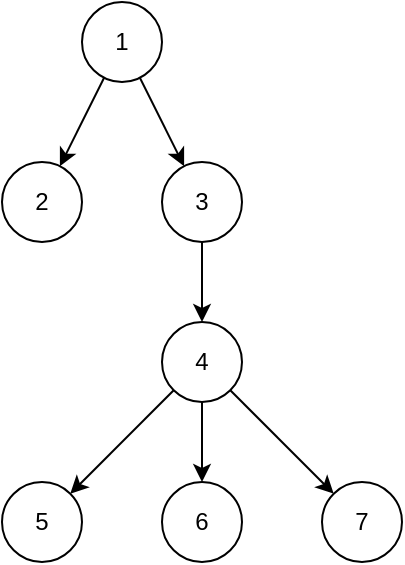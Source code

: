 <mxfile version="14.6.9" type="device"><diagram id="xFKs3bBO8UUMf4OKwCId" name="Page-1"><mxGraphModel dx="1422" dy="801" grid="1" gridSize="10" guides="1" tooltips="1" connect="1" arrows="1" fold="1" page="1" pageScale="1" pageWidth="850" pageHeight="1100" math="0" shadow="0"><root><mxCell id="0"/><mxCell id="1" parent="0"/><mxCell id="XvQlGE_LF-HNAjGivGx_-1" value="1" style="ellipse;whiteSpace=wrap;html=1;aspect=fixed;" vertex="1" parent="1"><mxGeometry x="400" y="80" width="40" height="40" as="geometry"/></mxCell><mxCell id="XvQlGE_LF-HNAjGivGx_-2" value="2" style="ellipse;whiteSpace=wrap;html=1;aspect=fixed;" vertex="1" parent="1"><mxGeometry x="360" y="160" width="40" height="40" as="geometry"/></mxCell><mxCell id="XvQlGE_LF-HNAjGivGx_-3" value="3" style="ellipse;whiteSpace=wrap;html=1;aspect=fixed;" vertex="1" parent="1"><mxGeometry x="440" y="160" width="40" height="40" as="geometry"/></mxCell><mxCell id="XvQlGE_LF-HNAjGivGx_-4" value="4" style="ellipse;whiteSpace=wrap;html=1;aspect=fixed;" vertex="1" parent="1"><mxGeometry x="440" y="240" width="40" height="40" as="geometry"/></mxCell><mxCell id="XvQlGE_LF-HNAjGivGx_-5" value="5" style="ellipse;whiteSpace=wrap;html=1;aspect=fixed;" vertex="1" parent="1"><mxGeometry x="360" y="320" width="40" height="40" as="geometry"/></mxCell><mxCell id="XvQlGE_LF-HNAjGivGx_-6" value="6" style="ellipse;whiteSpace=wrap;html=1;aspect=fixed;" vertex="1" parent="1"><mxGeometry x="440" y="320" width="40" height="40" as="geometry"/></mxCell><mxCell id="XvQlGE_LF-HNAjGivGx_-7" value="7" style="ellipse;whiteSpace=wrap;html=1;aspect=fixed;" vertex="1" parent="1"><mxGeometry x="520" y="320" width="40" height="40" as="geometry"/></mxCell><mxCell id="XvQlGE_LF-HNAjGivGx_-8" value="" style="endArrow=classic;html=1;" edge="1" parent="1" source="XvQlGE_LF-HNAjGivGx_-1" target="XvQlGE_LF-HNAjGivGx_-2"><mxGeometry width="50" height="50" relative="1" as="geometry"><mxPoint x="360" y="270" as="sourcePoint"/><mxPoint x="410" y="220" as="targetPoint"/></mxGeometry></mxCell><mxCell id="XvQlGE_LF-HNAjGivGx_-9" value="" style="endArrow=classic;html=1;" edge="1" parent="1" source="XvQlGE_LF-HNAjGivGx_-1" target="XvQlGE_LF-HNAjGivGx_-3"><mxGeometry width="50" height="50" relative="1" as="geometry"><mxPoint x="360" y="270" as="sourcePoint"/><mxPoint x="410" y="220" as="targetPoint"/></mxGeometry></mxCell><mxCell id="XvQlGE_LF-HNAjGivGx_-10" value="" style="endArrow=classic;html=1;" edge="1" parent="1" source="XvQlGE_LF-HNAjGivGx_-3" target="XvQlGE_LF-HNAjGivGx_-4"><mxGeometry width="50" height="50" relative="1" as="geometry"><mxPoint x="360" y="270" as="sourcePoint"/><mxPoint x="410" y="220" as="targetPoint"/></mxGeometry></mxCell><mxCell id="XvQlGE_LF-HNAjGivGx_-11" value="" style="endArrow=classic;html=1;" edge="1" parent="1" source="XvQlGE_LF-HNAjGivGx_-4" target="XvQlGE_LF-HNAjGivGx_-5"><mxGeometry width="50" height="50" relative="1" as="geometry"><mxPoint x="360" y="270" as="sourcePoint"/><mxPoint x="410" y="220" as="targetPoint"/></mxGeometry></mxCell><mxCell id="XvQlGE_LF-HNAjGivGx_-12" value="" style="endArrow=classic;html=1;entryX=0.5;entryY=0;entryDx=0;entryDy=0;" edge="1" parent="1" source="XvQlGE_LF-HNAjGivGx_-4" target="XvQlGE_LF-HNAjGivGx_-6"><mxGeometry width="50" height="50" relative="1" as="geometry"><mxPoint x="360" y="270" as="sourcePoint"/><mxPoint x="410" y="220" as="targetPoint"/></mxGeometry></mxCell><mxCell id="XvQlGE_LF-HNAjGivGx_-13" value="" style="endArrow=classic;html=1;" edge="1" parent="1" source="XvQlGE_LF-HNAjGivGx_-4" target="XvQlGE_LF-HNAjGivGx_-7"><mxGeometry width="50" height="50" relative="1" as="geometry"><mxPoint x="360" y="270" as="sourcePoint"/><mxPoint x="550" y="366" as="targetPoint"/></mxGeometry></mxCell></root></mxGraphModel></diagram></mxfile>
